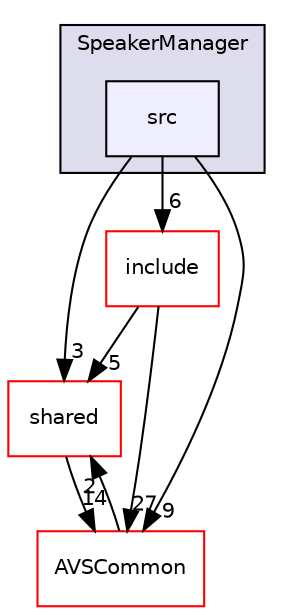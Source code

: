 digraph "/workplace/avs-device-sdk/CapabilityAgents/SpeakerManager/src" {
  compound=true
  node [ fontsize="10", fontname="Helvetica"];
  edge [ labelfontsize="10", labelfontname="Helvetica"];
  subgraph clusterdir_bc46a16e1ec7aec8565980dcd59aba5c {
    graph [ bgcolor="#ddddee", pencolor="black", label="SpeakerManager" fontname="Helvetica", fontsize="10", URL="dir_bc46a16e1ec7aec8565980dcd59aba5c.html"]
  dir_442b93685f9da00927e786b83e62ebb1 [shape=box, label="src", style="filled", fillcolor="#eeeeff", pencolor="black", URL="dir_442b93685f9da00927e786b83e62ebb1.html"];
  }
  dir_9982052f7ce695d12571567315b2fafa [shape=box label="shared" fillcolor="white" style="filled" color="red" URL="dir_9982052f7ce695d12571567315b2fafa.html"];
  dir_58f46be1458388d2fc10aa8246ff1704 [shape=box label="include" fillcolor="white" style="filled" color="red" URL="dir_58f46be1458388d2fc10aa8246ff1704.html"];
  dir_13e65effb2bde530b17b3d5eefcd0266 [shape=box label="AVSCommon" fillcolor="white" style="filled" color="red" URL="dir_13e65effb2bde530b17b3d5eefcd0266.html"];
  dir_9982052f7ce695d12571567315b2fafa->dir_13e65effb2bde530b17b3d5eefcd0266 [headlabel="14", labeldistance=1.5 headhref="dir_000598_000017.html"];
  dir_442b93685f9da00927e786b83e62ebb1->dir_9982052f7ce695d12571567315b2fafa [headlabel="3", labeldistance=1.5 headhref="dir_000412_000598.html"];
  dir_442b93685f9da00927e786b83e62ebb1->dir_58f46be1458388d2fc10aa8246ff1704 [headlabel="6", labeldistance=1.5 headhref="dir_000412_000410.html"];
  dir_442b93685f9da00927e786b83e62ebb1->dir_13e65effb2bde530b17b3d5eefcd0266 [headlabel="9", labeldistance=1.5 headhref="dir_000412_000017.html"];
  dir_58f46be1458388d2fc10aa8246ff1704->dir_9982052f7ce695d12571567315b2fafa [headlabel="5", labeldistance=1.5 headhref="dir_000410_000598.html"];
  dir_58f46be1458388d2fc10aa8246ff1704->dir_13e65effb2bde530b17b3d5eefcd0266 [headlabel="27", labeldistance=1.5 headhref="dir_000410_000017.html"];
  dir_13e65effb2bde530b17b3d5eefcd0266->dir_9982052f7ce695d12571567315b2fafa [headlabel="2", labeldistance=1.5 headhref="dir_000017_000598.html"];
}
